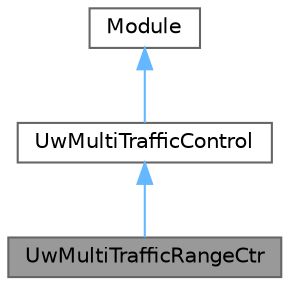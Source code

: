 digraph "UwMultiTrafficRangeCtr"
{
 // LATEX_PDF_SIZE
  bgcolor="transparent";
  edge [fontname=Helvetica,fontsize=10,labelfontname=Helvetica,labelfontsize=10];
  node [fontname=Helvetica,fontsize=10,shape=box,height=0.2,width=0.4];
  Node1 [id="Node000001",label="UwMultiTrafficRangeCtr",height=0.2,width=0.4,color="gray40", fillcolor="grey60", style="filled", fontcolor="black",tooltip="Class used to represents the UwMultiTrafficRangeCtr layer of a node."];
  Node2 -> Node1 [id="edge1_Node000001_Node000002",dir="back",color="steelblue1",style="solid",tooltip=" "];
  Node2 [id="Node000002",label="UwMultiTrafficControl",height=0.2,width=0.4,color="gray40", fillcolor="white", style="filled",URL="$classUwMultiTrafficControl.html",tooltip="Class used to represents the UwMultiTrafficControl layer of a node."];
  Node3 -> Node2 [id="edge2_Node000002_Node000003",dir="back",color="steelblue1",style="solid",tooltip=" "];
  Node3 [id="Node000003",label="Module",height=0.2,width=0.4,color="gray40", fillcolor="white", style="filled",tooltip=" "];
}
